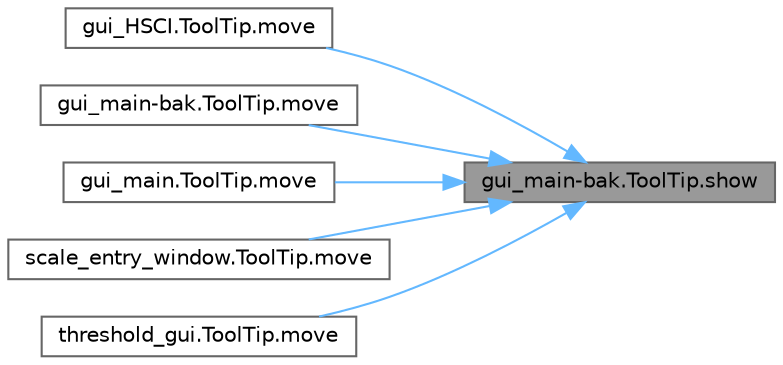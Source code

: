 digraph "gui_main-bak.ToolTip.show"
{
 // LATEX_PDF_SIZE
  bgcolor="transparent";
  edge [fontname=Helvetica,fontsize=10,labelfontname=Helvetica,labelfontsize=10];
  node [fontname=Helvetica,fontsize=10,shape=box,height=0.2,width=0.4];
  rankdir="RL";
  Node1 [id="Node000001",label="gui_main-bak.ToolTip.show",height=0.2,width=0.4,color="gray40", fillcolor="grey60", style="filled", fontcolor="black",tooltip=" "];
  Node1 -> Node2 [id="edge1_Node000001_Node000002",dir="back",color="steelblue1",style="solid",tooltip=" "];
  Node2 [id="Node000002",label="gui_HSCI.ToolTip.move",height=0.2,width=0.4,color="grey40", fillcolor="white", style="filled",URL="$classgui___h_s_c_i_1_1_tool_tip.html#a0854dd3167487c7bf9a1b4172600e7fe",tooltip=" "];
  Node1 -> Node3 [id="edge2_Node000001_Node000003",dir="back",color="steelblue1",style="solid",tooltip=" "];
  Node3 [id="Node000003",label="gui_main-bak.ToolTip.move",height=0.2,width=0.4,color="grey40", fillcolor="white", style="filled",URL="$classgui__main-bak_1_1_tool_tip.html#a97b6a2062538b19fc7b200de0c433f00",tooltip=" "];
  Node1 -> Node4 [id="edge3_Node000001_Node000004",dir="back",color="steelblue1",style="solid",tooltip=" "];
  Node4 [id="Node000004",label="gui_main.ToolTip.move",height=0.2,width=0.4,color="grey40", fillcolor="white", style="filled",URL="$classgui__main_1_1_tool_tip.html#ac41dce13b26bc1db100e47536d6bfea9",tooltip=" "];
  Node1 -> Node5 [id="edge4_Node000001_Node000005",dir="back",color="steelblue1",style="solid",tooltip=" "];
  Node5 [id="Node000005",label="scale_entry_window.ToolTip.move",height=0.2,width=0.4,color="grey40", fillcolor="white", style="filled",URL="$classscale__entry__window_1_1_tool_tip.html#a40db4e7b78f503d685c802f84c436df2",tooltip=" "];
  Node1 -> Node6 [id="edge5_Node000001_Node000006",dir="back",color="steelblue1",style="solid",tooltip=" "];
  Node6 [id="Node000006",label="threshold_gui.ToolTip.move",height=0.2,width=0.4,color="grey40", fillcolor="white", style="filled",URL="$classthreshold__gui_1_1_tool_tip.html#a95a1e76e35da50f20649887f1a614abc",tooltip=" "];
}
